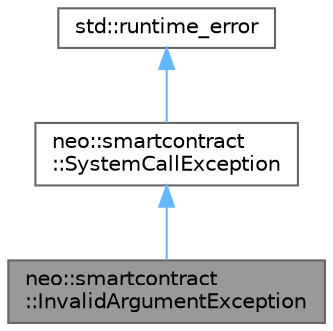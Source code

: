 digraph "neo::smartcontract::InvalidArgumentException"
{
 // LATEX_PDF_SIZE
  bgcolor="transparent";
  edge [fontname=Helvetica,fontsize=10,labelfontname=Helvetica,labelfontsize=10];
  node [fontname=Helvetica,fontsize=10,shape=box,height=0.2,width=0.4];
  Node1 [id="Node000001",label="neo::smartcontract\l::InvalidArgumentException",height=0.2,width=0.4,color="gray40", fillcolor="grey60", style="filled", fontcolor="black",tooltip="Exception thrown when a system call is invoked with invalid arguments."];
  Node2 -> Node1 [id="edge1_Node000001_Node000002",dir="back",color="steelblue1",style="solid",tooltip=" "];
  Node2 [id="Node000002",label="neo::smartcontract\l::SystemCallException",height=0.2,width=0.4,color="gray40", fillcolor="white", style="filled",URL="$classneo_1_1smartcontract_1_1_system_call_exception.html",tooltip="Exception thrown when a system call fails."];
  Node3 -> Node2 [id="edge2_Node000002_Node000003",dir="back",color="steelblue1",style="solid",tooltip=" "];
  Node3 [id="Node000003",label="std::runtime_error",height=0.2,width=0.4,color="gray40", fillcolor="white", style="filled",tooltip=" "];
}
